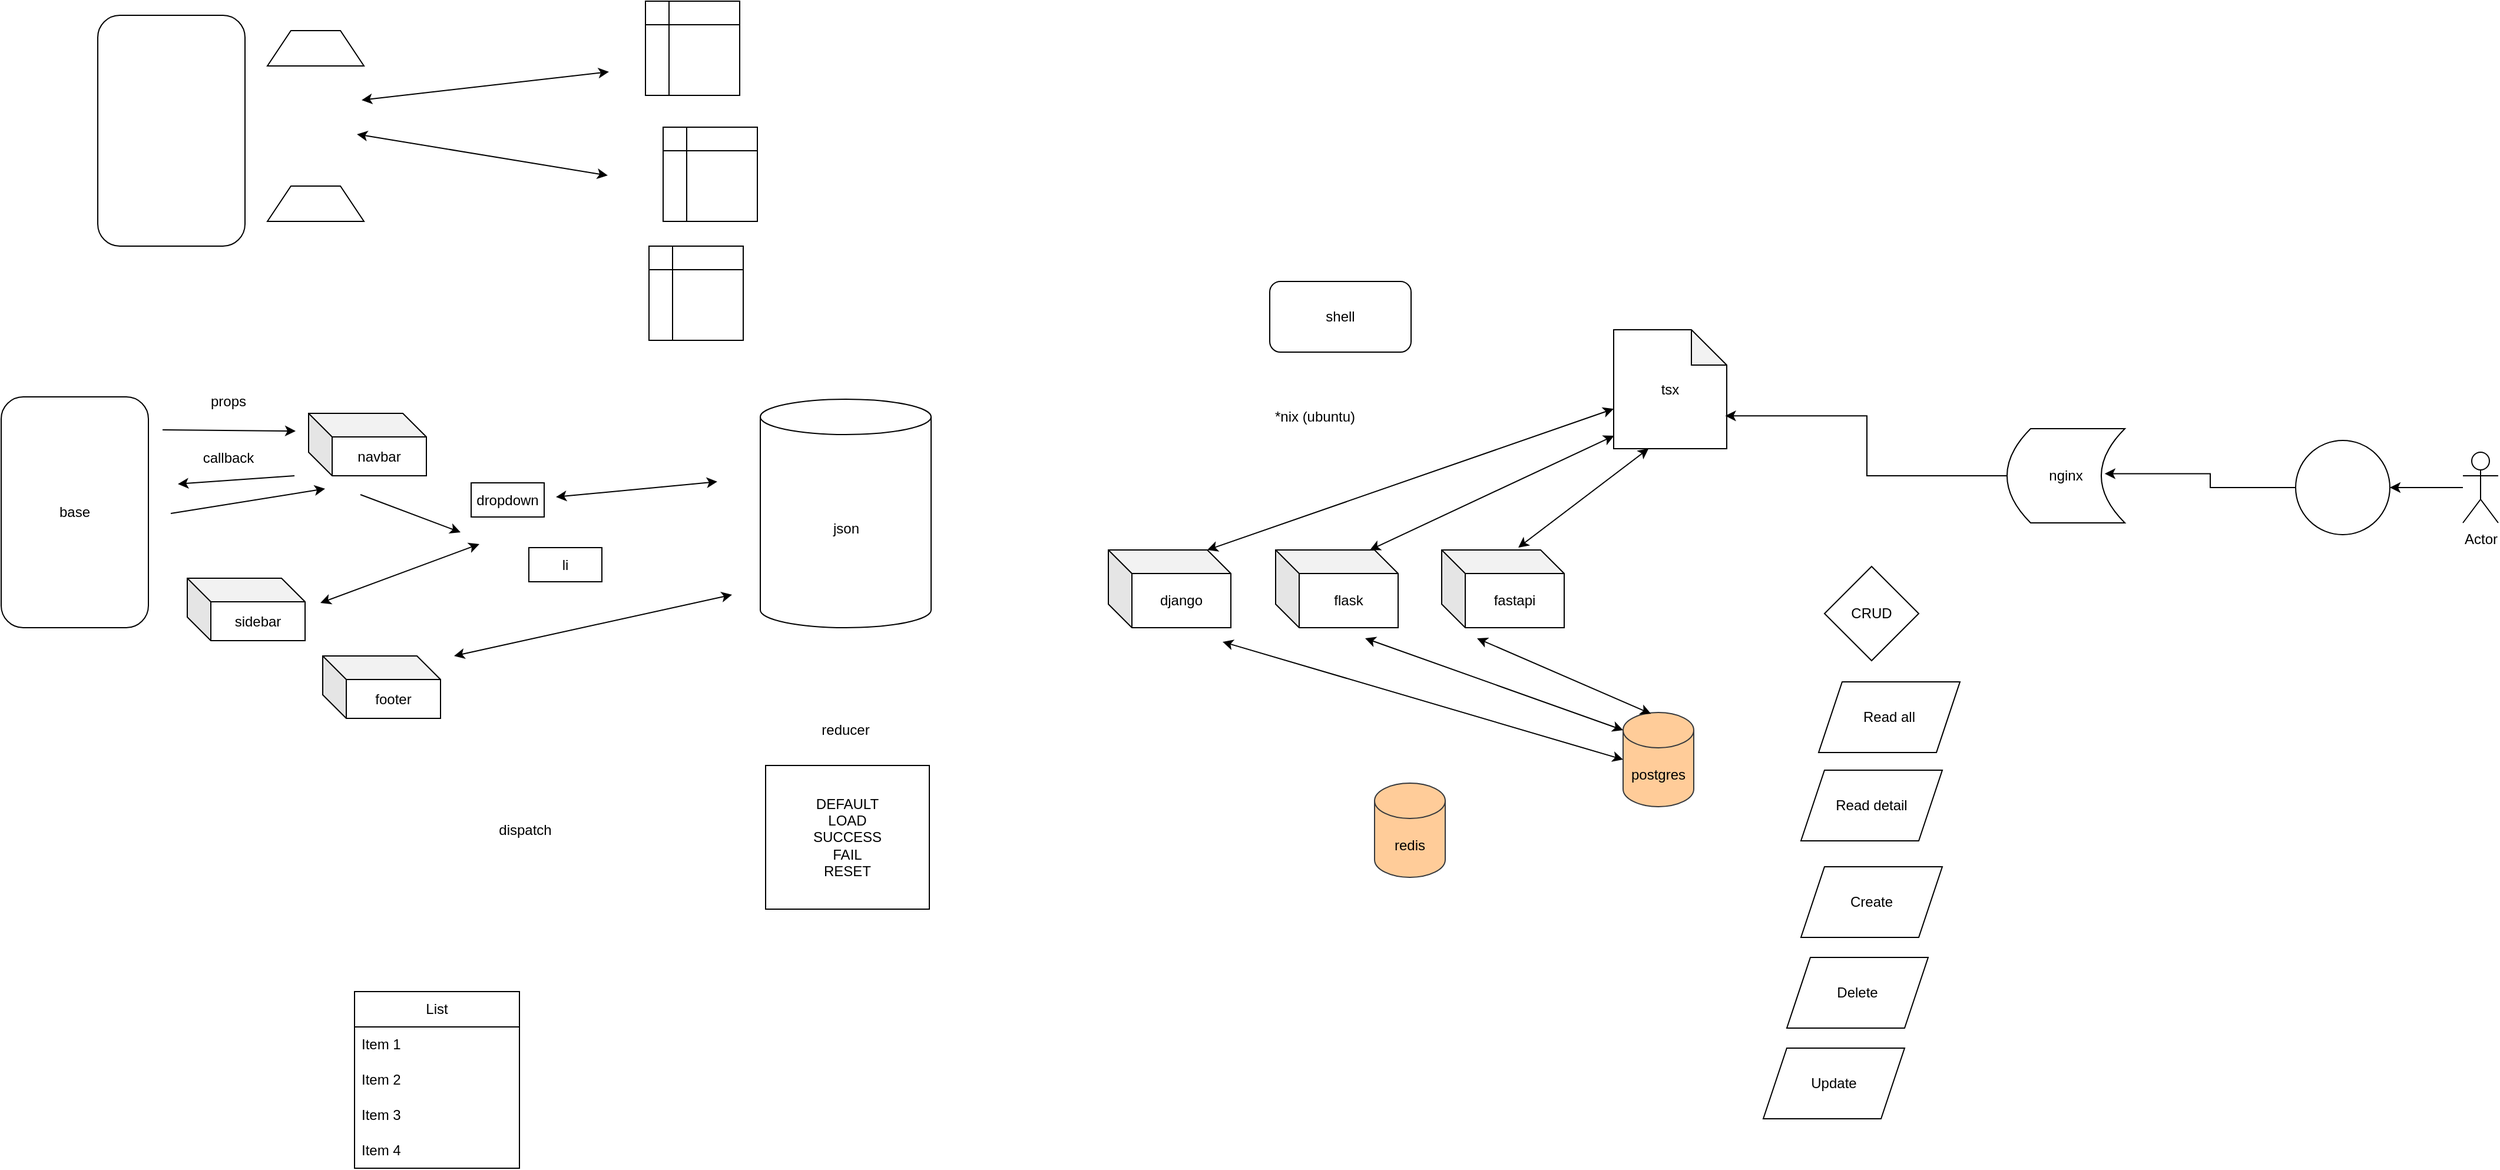 <mxfile version="20.8.5" type="device"><diagram id="zRjwbf4FxAvhqnRPvfgj" name="Страница 1"><mxGraphModel dx="1700" dy="677" grid="0" gridSize="10" guides="1" tooltips="1" connect="1" arrows="1" fold="1" page="0" pageScale="1" pageWidth="827" pageHeight="1169" math="0" shadow="0"><root><mxCell id="0"/><mxCell id="1" parent="0"/><mxCell id="_Q9f2MJKpk50iqU3-69W-2" value="*nix (ubuntu)" style="text;html=1;strokeColor=none;fillColor=none;align=center;verticalAlign=middle;whiteSpace=wrap;rounded=0;" parent="1" vertex="1"><mxGeometry x="53" y="32" width="129" height="30" as="geometry"/></mxCell><mxCell id="_Q9f2MJKpk50iqU3-69W-3" value="postgres" style="shape=cylinder3;whiteSpace=wrap;html=1;boundedLbl=1;backgroundOutline=1;size=15;fillColor=#ffcc99;strokeColor=#36393d;" parent="1" vertex="1"><mxGeometry x="379" y="298" width="60" height="80" as="geometry"/></mxCell><mxCell id="_Q9f2MJKpk50iqU3-69W-4" value="tsx" style="shape=note;whiteSpace=wrap;html=1;backgroundOutline=1;darkOpacity=0.05;" parent="1" vertex="1"><mxGeometry x="371" y="-27" width="96" height="101" as="geometry"/></mxCell><mxCell id="_Q9f2MJKpk50iqU3-69W-5" value="django" style="shape=cube;whiteSpace=wrap;html=1;boundedLbl=1;backgroundOutline=1;darkOpacity=0.05;darkOpacity2=0.1;" parent="1" vertex="1"><mxGeometry x="-58" y="160" width="104" height="66" as="geometry"/></mxCell><mxCell id="_Q9f2MJKpk50iqU3-69W-6" value="flask" style="shape=cube;whiteSpace=wrap;html=1;boundedLbl=1;backgroundOutline=1;darkOpacity=0.05;darkOpacity2=0.1;" parent="1" vertex="1"><mxGeometry x="84" y="160" width="104" height="66" as="geometry"/></mxCell><mxCell id="_Q9f2MJKpk50iqU3-69W-7" value="fastapi" style="shape=cube;whiteSpace=wrap;html=1;boundedLbl=1;backgroundOutline=1;darkOpacity=0.05;darkOpacity2=0.1;" parent="1" vertex="1"><mxGeometry x="225" y="160" width="104" height="66" as="geometry"/></mxCell><mxCell id="_Q9f2MJKpk50iqU3-69W-8" value="" style="endArrow=classic;startArrow=classic;html=1;rounded=0;exitX=0;exitY=0.5;exitDx=0;exitDy=0;exitPerimeter=0;" parent="1" source="_Q9f2MJKpk50iqU3-69W-3" edge="1"><mxGeometry width="50" height="50" relative="1" as="geometry"><mxPoint x="472" y="332.5" as="sourcePoint"/><mxPoint x="39" y="238" as="targetPoint"/></mxGeometry></mxCell><mxCell id="_Q9f2MJKpk50iqU3-69W-9" value="" style="endArrow=classic;startArrow=classic;html=1;rounded=0;exitX=0;exitY=0;exitDx=0;exitDy=15;exitPerimeter=0;" parent="1" source="_Q9f2MJKpk50iqU3-69W-3" edge="1"><mxGeometry width="50" height="50" relative="1" as="geometry"><mxPoint x="450" y="362" as="sourcePoint"/><mxPoint x="160" y="235" as="targetPoint"/></mxGeometry></mxCell><mxCell id="_Q9f2MJKpk50iqU3-69W-10" value="" style="endArrow=classic;startArrow=classic;html=1;rounded=0;exitX=0.395;exitY=0.014;exitDx=0;exitDy=0;exitPerimeter=0;" parent="1" source="_Q9f2MJKpk50iqU3-69W-3" edge="1"><mxGeometry width="50" height="50" relative="1" as="geometry"><mxPoint x="424" y="340" as="sourcePoint"/><mxPoint x="255" y="235" as="targetPoint"/></mxGeometry></mxCell><mxCell id="_Q9f2MJKpk50iqU3-69W-11" value="" style="endArrow=classic;startArrow=classic;html=1;rounded=0;entryX=0;entryY=0;entryDx=84;entryDy=0;entryPerimeter=0;" parent="1" source="_Q9f2MJKpk50iqU3-69W-4" target="_Q9f2MJKpk50iqU3-69W-5" edge="1"><mxGeometry width="50" height="50" relative="1" as="geometry"><mxPoint x="383.7" y="111.12" as="sourcePoint"/><mxPoint x="286" y="20" as="targetPoint"/></mxGeometry></mxCell><mxCell id="_Q9f2MJKpk50iqU3-69W-12" value="" style="endArrow=classic;startArrow=classic;html=1;rounded=0;entryX=0;entryY=0;entryDx=84;entryDy=0;entryPerimeter=0;exitX=0.004;exitY=0.891;exitDx=0;exitDy=0;exitPerimeter=0;" parent="1" source="_Q9f2MJKpk50iqU3-69W-4" edge="1"><mxGeometry width="50" height="50" relative="1" as="geometry"><mxPoint x="563" y="50.654" as="sourcePoint"/><mxPoint x="164" y="160" as="targetPoint"/></mxGeometry></mxCell><mxCell id="_Q9f2MJKpk50iqU3-69W-13" value="" style="endArrow=classic;startArrow=classic;html=1;rounded=0;entryX=0;entryY=0;entryDx=84;entryDy=0;entryPerimeter=0;exitX=0.309;exitY=0.999;exitDx=0;exitDy=0;exitPerimeter=0;" parent="1" source="_Q9f2MJKpk50iqU3-69W-4" edge="1"><mxGeometry width="50" height="50" relative="1" as="geometry"><mxPoint x="551.384" y="75.001" as="sourcePoint"/><mxPoint x="290" y="158.01" as="targetPoint"/></mxGeometry></mxCell><mxCell id="_Q9f2MJKpk50iqU3-69W-14" value="redis" style="shape=cylinder3;whiteSpace=wrap;html=1;boundedLbl=1;backgroundOutline=1;size=15;fillColor=#ffcc99;strokeColor=#36393d;" parent="1" vertex="1"><mxGeometry x="168" y="358" width="60" height="80" as="geometry"/></mxCell><mxCell id="_Q9f2MJKpk50iqU3-69W-16" style="edgeStyle=orthogonalEdgeStyle;rounded=0;orthogonalLoop=1;jettySize=auto;html=1;entryX=0.987;entryY=0.724;entryDx=0;entryDy=0;entryPerimeter=0;" parent="1" source="_Q9f2MJKpk50iqU3-69W-15" target="_Q9f2MJKpk50iqU3-69W-4" edge="1"><mxGeometry relative="1" as="geometry"/></mxCell><mxCell id="_Q9f2MJKpk50iqU3-69W-15" value="nginx" style="shape=dataStorage;whiteSpace=wrap;html=1;fixedSize=1;" parent="1" vertex="1"><mxGeometry x="705" y="57" width="100" height="80" as="geometry"/></mxCell><mxCell id="_Q9f2MJKpk50iqU3-69W-19" style="edgeStyle=orthogonalEdgeStyle;rounded=0;orthogonalLoop=1;jettySize=auto;html=1;entryX=1;entryY=0.5;entryDx=0;entryDy=0;" parent="1" source="_Q9f2MJKpk50iqU3-69W-17" target="_Q9f2MJKpk50iqU3-69W-18" edge="1"><mxGeometry relative="1" as="geometry"/></mxCell><mxCell id="_Q9f2MJKpk50iqU3-69W-17" value="Actor" style="shape=umlActor;verticalLabelPosition=bottom;verticalAlign=top;html=1;outlineConnect=0;" parent="1" vertex="1"><mxGeometry x="1092" y="77" width="30" height="60" as="geometry"/></mxCell><mxCell id="_Q9f2MJKpk50iqU3-69W-20" style="edgeStyle=orthogonalEdgeStyle;rounded=0;orthogonalLoop=1;jettySize=auto;html=1;entryX=0.829;entryY=0.478;entryDx=0;entryDy=0;entryPerimeter=0;" parent="1" source="_Q9f2MJKpk50iqU3-69W-18" target="_Q9f2MJKpk50iqU3-69W-15" edge="1"><mxGeometry relative="1" as="geometry"/></mxCell><mxCell id="_Q9f2MJKpk50iqU3-69W-18" value="" style="ellipse;whiteSpace=wrap;html=1;aspect=fixed;" parent="1" vertex="1"><mxGeometry x="950" y="67" width="80" height="80" as="geometry"/></mxCell><mxCell id="_Q9f2MJKpk50iqU3-69W-21" value="CRUD" style="rhombus;whiteSpace=wrap;html=1;" parent="1" vertex="1"><mxGeometry x="550" y="174" width="80" height="80" as="geometry"/></mxCell><mxCell id="_Q9f2MJKpk50iqU3-69W-22" value="Read all" style="shape=parallelogram;perimeter=parallelogramPerimeter;whiteSpace=wrap;html=1;fixedSize=1;" parent="1" vertex="1"><mxGeometry x="545" y="272" width="120" height="60" as="geometry"/></mxCell><mxCell id="_Q9f2MJKpk50iqU3-69W-23" value="Read detail" style="shape=parallelogram;perimeter=parallelogramPerimeter;whiteSpace=wrap;html=1;fixedSize=1;" parent="1" vertex="1"><mxGeometry x="530" y="347" width="120" height="60" as="geometry"/></mxCell><mxCell id="_Q9f2MJKpk50iqU3-69W-24" value="Create" style="shape=parallelogram;perimeter=parallelogramPerimeter;whiteSpace=wrap;html=1;fixedSize=1;" parent="1" vertex="1"><mxGeometry x="530" y="429" width="120" height="60" as="geometry"/></mxCell><mxCell id="_Q9f2MJKpk50iqU3-69W-25" value="Delete" style="shape=parallelogram;perimeter=parallelogramPerimeter;whiteSpace=wrap;html=1;fixedSize=1;" parent="1" vertex="1"><mxGeometry x="518" y="506" width="120" height="60" as="geometry"/></mxCell><mxCell id="_Q9f2MJKpk50iqU3-69W-26" value="Update" style="shape=parallelogram;perimeter=parallelogramPerimeter;whiteSpace=wrap;html=1;fixedSize=1;" parent="1" vertex="1"><mxGeometry x="498" y="583" width="120" height="60" as="geometry"/></mxCell><mxCell id="_Q9f2MJKpk50iqU3-69W-27" value="shell" style="rounded=1;whiteSpace=wrap;html=1;" parent="1" vertex="1"><mxGeometry x="79" y="-68" width="120" height="60" as="geometry"/></mxCell><mxCell id="_Q9f2MJKpk50iqU3-69W-28" value="" style="shape=internalStorage;whiteSpace=wrap;html=1;backgroundOutline=1;" parent="1" vertex="1"><mxGeometry x="-451" y="-306" width="80" height="80" as="geometry"/></mxCell><mxCell id="_Q9f2MJKpk50iqU3-69W-29" value="" style="shape=internalStorage;whiteSpace=wrap;html=1;backgroundOutline=1;" parent="1" vertex="1"><mxGeometry x="-436" y="-199" width="80" height="80" as="geometry"/></mxCell><mxCell id="_Q9f2MJKpk50iqU3-69W-30" value="" style="shape=internalStorage;whiteSpace=wrap;html=1;backgroundOutline=1;" parent="1" vertex="1"><mxGeometry x="-448" y="-98" width="80" height="80" as="geometry"/></mxCell><mxCell id="_Q9f2MJKpk50iqU3-69W-31" value="" style="shape=trapezoid;perimeter=trapezoidPerimeter;whiteSpace=wrap;html=1;fixedSize=1;" parent="1" vertex="1"><mxGeometry x="-772" y="-281" width="82" height="30" as="geometry"/></mxCell><mxCell id="_Q9f2MJKpk50iqU3-69W-32" value="" style="shape=trapezoid;perimeter=trapezoidPerimeter;whiteSpace=wrap;html=1;fixedSize=1;" parent="1" vertex="1"><mxGeometry x="-772" y="-149" width="82" height="30" as="geometry"/></mxCell><mxCell id="_Q9f2MJKpk50iqU3-69W-37" value="" style="endArrow=classic;startArrow=classic;html=1;rounded=0;" parent="1" edge="1"><mxGeometry width="50" height="50" relative="1" as="geometry"><mxPoint x="-692" y="-222" as="sourcePoint"/><mxPoint x="-482" y="-246" as="targetPoint"/></mxGeometry></mxCell><mxCell id="_Q9f2MJKpk50iqU3-69W-38" value="" style="endArrow=classic;startArrow=classic;html=1;rounded=0;" parent="1" edge="1"><mxGeometry width="50" height="50" relative="1" as="geometry"><mxPoint x="-696" y="-193" as="sourcePoint"/><mxPoint x="-483" y="-158" as="targetPoint"/></mxGeometry></mxCell><mxCell id="_Q9f2MJKpk50iqU3-69W-39" value="" style="rounded=1;whiteSpace=wrap;html=1;" parent="1" vertex="1"><mxGeometry x="-916" y="-294" width="125" height="196" as="geometry"/></mxCell><mxCell id="_Q9f2MJKpk50iqU3-69W-40" value="navbar" style="shape=cube;whiteSpace=wrap;html=1;boundedLbl=1;backgroundOutline=1;darkOpacity=0.05;darkOpacity2=0.1;" parent="1" vertex="1"><mxGeometry x="-737" y="44" width="100" height="53" as="geometry"/></mxCell><mxCell id="_Q9f2MJKpk50iqU3-69W-41" value="base" style="rounded=1;whiteSpace=wrap;html=1;" parent="1" vertex="1"><mxGeometry x="-998" y="30" width="125" height="196" as="geometry"/></mxCell><mxCell id="_Q9f2MJKpk50iqU3-69W-42" value="footer" style="shape=cube;whiteSpace=wrap;html=1;boundedLbl=1;backgroundOutline=1;darkOpacity=0.05;darkOpacity2=0.1;" parent="1" vertex="1"><mxGeometry x="-725" y="250" width="100" height="53" as="geometry"/></mxCell><mxCell id="_Q9f2MJKpk50iqU3-69W-43" value="sidebar" style="shape=cube;whiteSpace=wrap;html=1;boundedLbl=1;backgroundOutline=1;darkOpacity=0.05;darkOpacity2=0.1;" parent="1" vertex="1"><mxGeometry x="-840" y="184" width="100" height="53" as="geometry"/></mxCell><mxCell id="_Q9f2MJKpk50iqU3-69W-44" value="" style="endArrow=classic;html=1;rounded=0;" parent="1" edge="1"><mxGeometry width="50" height="50" relative="1" as="geometry"><mxPoint x="-861" y="58" as="sourcePoint"/><mxPoint x="-748" y="59" as="targetPoint"/></mxGeometry></mxCell><mxCell id="_Q9f2MJKpk50iqU3-69W-45" value="props" style="text;html=1;strokeColor=none;fillColor=none;align=center;verticalAlign=middle;whiteSpace=wrap;rounded=0;" parent="1" vertex="1"><mxGeometry x="-835" y="19" width="60" height="30" as="geometry"/></mxCell><mxCell id="_Q9f2MJKpk50iqU3-69W-46" value="" style="endArrow=classic;html=1;rounded=0;" parent="1" edge="1"><mxGeometry width="50" height="50" relative="1" as="geometry"><mxPoint x="-749" y="97" as="sourcePoint"/><mxPoint x="-848" y="104" as="targetPoint"/></mxGeometry></mxCell><mxCell id="_Q9f2MJKpk50iqU3-69W-47" value="callback" style="text;html=1;strokeColor=none;fillColor=none;align=center;verticalAlign=middle;whiteSpace=wrap;rounded=0;" parent="1" vertex="1"><mxGeometry x="-835" y="67" width="60" height="30" as="geometry"/></mxCell><mxCell id="_Q9f2MJKpk50iqU3-69W-48" value="dropdown" style="rounded=0;whiteSpace=wrap;html=1;" parent="1" vertex="1"><mxGeometry x="-599" y="103" width="62" height="29" as="geometry"/></mxCell><mxCell id="_Q9f2MJKpk50iqU3-69W-49" value="" style="endArrow=classic;html=1;rounded=0;" parent="1" edge="1"><mxGeometry width="50" height="50" relative="1" as="geometry"><mxPoint x="-854" y="129" as="sourcePoint"/><mxPoint x="-723" y="108" as="targetPoint"/></mxGeometry></mxCell><mxCell id="_Q9f2MJKpk50iqU3-69W-50" value="" style="endArrow=classic;html=1;rounded=0;" parent="1" edge="1"><mxGeometry width="50" height="50" relative="1" as="geometry"><mxPoint x="-693" y="113" as="sourcePoint"/><mxPoint x="-608" y="145" as="targetPoint"/></mxGeometry></mxCell><mxCell id="_Q9f2MJKpk50iqU3-69W-51" value="li" style="rounded=0;whiteSpace=wrap;html=1;" parent="1" vertex="1"><mxGeometry x="-550" y="158" width="62" height="29" as="geometry"/></mxCell><mxCell id="_Q9f2MJKpk50iqU3-69W-53" value="" style="endArrow=classic;startArrow=classic;html=1;rounded=0;" parent="1" edge="1"><mxGeometry width="50" height="50" relative="1" as="geometry"><mxPoint x="-727" y="205" as="sourcePoint"/><mxPoint x="-592" y="155" as="targetPoint"/></mxGeometry></mxCell><mxCell id="_Q9f2MJKpk50iqU3-69W-54" value="json" style="shape=cylinder3;whiteSpace=wrap;html=1;boundedLbl=1;backgroundOutline=1;size=15;" parent="1" vertex="1"><mxGeometry x="-353.5" y="32" width="145" height="194" as="geometry"/></mxCell><mxCell id="_Q9f2MJKpk50iqU3-69W-55" value="" style="endArrow=classic;startArrow=classic;html=1;rounded=0;" parent="1" edge="1"><mxGeometry width="50" height="50" relative="1" as="geometry"><mxPoint x="-527" y="115" as="sourcePoint"/><mxPoint x="-390" y="102" as="targetPoint"/></mxGeometry></mxCell><mxCell id="_Q9f2MJKpk50iqU3-69W-56" value="" style="endArrow=classic;startArrow=classic;html=1;rounded=0;" parent="1" edge="1"><mxGeometry width="50" height="50" relative="1" as="geometry"><mxPoint x="-613.5" y="250" as="sourcePoint"/><mxPoint x="-377.5" y="198" as="targetPoint"/></mxGeometry></mxCell><mxCell id="_Q9f2MJKpk50iqU3-69W-57" value="DEFAULT&lt;br&gt;LOAD&lt;br&gt;SUCCESS&lt;br&gt;FAIL&lt;br&gt;RESET" style="rounded=0;whiteSpace=wrap;html=1;" parent="1" vertex="1"><mxGeometry x="-349" y="343" width="139" height="122" as="geometry"/></mxCell><mxCell id="_Q9f2MJKpk50iqU3-69W-58" value="reducer" style="text;html=1;strokeColor=none;fillColor=none;align=center;verticalAlign=middle;whiteSpace=wrap;rounded=0;" parent="1" vertex="1"><mxGeometry x="-311" y="298" width="60" height="30" as="geometry"/></mxCell><mxCell id="DaOdyNTTxJi4PtFp-xGM-1" value="dispatch" style="text;html=1;strokeColor=none;fillColor=none;align=center;verticalAlign=middle;whiteSpace=wrap;rounded=0;" vertex="1" parent="1"><mxGeometry x="-583" y="383" width="60" height="30" as="geometry"/></mxCell><mxCell id="DaOdyNTTxJi4PtFp-xGM-2" value="List" style="swimlane;fontStyle=0;childLayout=stackLayout;horizontal=1;startSize=30;horizontalStack=0;resizeParent=1;resizeParentMax=0;resizeLast=0;collapsible=1;marginBottom=0;whiteSpace=wrap;html=1;" vertex="1" parent="1"><mxGeometry x="-698" y="535" width="140" height="150" as="geometry"/></mxCell><mxCell id="DaOdyNTTxJi4PtFp-xGM-6" value="Item 1" style="text;strokeColor=none;fillColor=none;align=left;verticalAlign=middle;spacingLeft=4;spacingRight=4;overflow=hidden;points=[[0,0.5],[1,0.5]];portConstraint=eastwest;rotatable=0;whiteSpace=wrap;html=1;" vertex="1" parent="DaOdyNTTxJi4PtFp-xGM-2"><mxGeometry y="30" width="140" height="30" as="geometry"/></mxCell><mxCell id="DaOdyNTTxJi4PtFp-xGM-3" value="Item 2" style="text;strokeColor=none;fillColor=none;align=left;verticalAlign=middle;spacingLeft=4;spacingRight=4;overflow=hidden;points=[[0,0.5],[1,0.5]];portConstraint=eastwest;rotatable=0;whiteSpace=wrap;html=1;" vertex="1" parent="DaOdyNTTxJi4PtFp-xGM-2"><mxGeometry y="60" width="140" height="30" as="geometry"/></mxCell><mxCell id="DaOdyNTTxJi4PtFp-xGM-4" value="Item 3" style="text;strokeColor=none;fillColor=none;align=left;verticalAlign=middle;spacingLeft=4;spacingRight=4;overflow=hidden;points=[[0,0.5],[1,0.5]];portConstraint=eastwest;rotatable=0;whiteSpace=wrap;html=1;" vertex="1" parent="DaOdyNTTxJi4PtFp-xGM-2"><mxGeometry y="90" width="140" height="30" as="geometry"/></mxCell><mxCell id="DaOdyNTTxJi4PtFp-xGM-5" value="Item 4" style="text;strokeColor=none;fillColor=none;align=left;verticalAlign=middle;spacingLeft=4;spacingRight=4;overflow=hidden;points=[[0,0.5],[1,0.5]];portConstraint=eastwest;rotatable=0;whiteSpace=wrap;html=1;" vertex="1" parent="DaOdyNTTxJi4PtFp-xGM-2"><mxGeometry y="120" width="140" height="30" as="geometry"/></mxCell></root></mxGraphModel></diagram></mxfile>